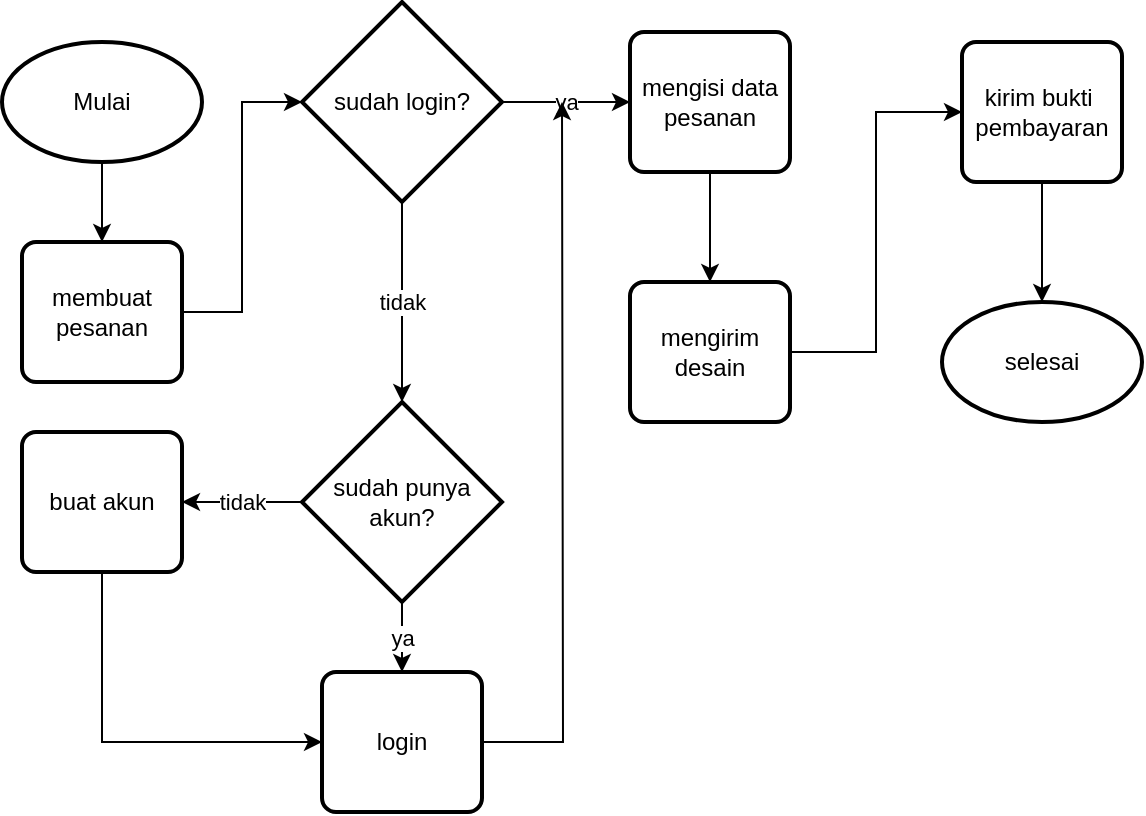 <mxfile version="21.1.2" type="github">
  <diagram id="C5RBs43oDa-KdzZeNtuy" name="Page-1">
    <mxGraphModel dx="880" dy="444" grid="1" gridSize="10" guides="1" tooltips="1" connect="1" arrows="1" fold="1" page="1" pageScale="1" pageWidth="827" pageHeight="1169" math="0" shadow="0">
      <root>
        <mxCell id="WIyWlLk6GJQsqaUBKTNV-0" />
        <mxCell id="WIyWlLk6GJQsqaUBKTNV-1" parent="WIyWlLk6GJQsqaUBKTNV-0" />
        <mxCell id="Kk4UuMxSO7qUKDfmDmGR-4" style="edgeStyle=orthogonalEdgeStyle;rounded=0;orthogonalLoop=1;jettySize=auto;html=1;exitX=0.5;exitY=1;exitDx=0;exitDy=0;exitPerimeter=0;entryX=0.5;entryY=0;entryDx=0;entryDy=0;" parent="WIyWlLk6GJQsqaUBKTNV-1" source="Kk4UuMxSO7qUKDfmDmGR-0" target="Kk4UuMxSO7qUKDfmDmGR-1" edge="1">
          <mxGeometry relative="1" as="geometry" />
        </mxCell>
        <mxCell id="Kk4UuMxSO7qUKDfmDmGR-0" value="Mulai" style="strokeWidth=2;html=1;shape=mxgraph.flowchart.start_1;whiteSpace=wrap;" parent="WIyWlLk6GJQsqaUBKTNV-1" vertex="1">
          <mxGeometry x="20" y="40" width="100" height="60" as="geometry" />
        </mxCell>
        <mxCell id="Kk4UuMxSO7qUKDfmDmGR-29" style="edgeStyle=orthogonalEdgeStyle;rounded=0;orthogonalLoop=1;jettySize=auto;html=1;exitX=1;exitY=0.5;exitDx=0;exitDy=0;entryX=0;entryY=0.5;entryDx=0;entryDy=0;entryPerimeter=0;" parent="WIyWlLk6GJQsqaUBKTNV-1" source="Kk4UuMxSO7qUKDfmDmGR-1" target="Kk4UuMxSO7qUKDfmDmGR-2" edge="1">
          <mxGeometry relative="1" as="geometry" />
        </mxCell>
        <mxCell id="Kk4UuMxSO7qUKDfmDmGR-1" value="membuat pesanan" style="rounded=1;whiteSpace=wrap;html=1;absoluteArcSize=1;arcSize=14;strokeWidth=2;" parent="WIyWlLk6GJQsqaUBKTNV-1" vertex="1">
          <mxGeometry x="30" y="140" width="80" height="70" as="geometry" />
        </mxCell>
        <mxCell id="Kk4UuMxSO7qUKDfmDmGR-26" value="tidak" style="edgeStyle=orthogonalEdgeStyle;rounded=0;orthogonalLoop=1;jettySize=auto;html=1;exitX=0.5;exitY=1;exitDx=0;exitDy=0;exitPerimeter=0;entryX=0.5;entryY=0;entryDx=0;entryDy=0;entryPerimeter=0;" parent="WIyWlLk6GJQsqaUBKTNV-1" source="Kk4UuMxSO7qUKDfmDmGR-2" target="Kk4UuMxSO7qUKDfmDmGR-3" edge="1">
          <mxGeometry relative="1" as="geometry" />
        </mxCell>
        <mxCell id="Kk4UuMxSO7qUKDfmDmGR-30" value="ya" style="edgeStyle=orthogonalEdgeStyle;rounded=0;orthogonalLoop=1;jettySize=auto;html=1;exitX=1;exitY=0.5;exitDx=0;exitDy=0;exitPerimeter=0;entryX=0;entryY=0.5;entryDx=0;entryDy=0;" parent="WIyWlLk6GJQsqaUBKTNV-1" source="Kk4UuMxSO7qUKDfmDmGR-2" target="Kk4UuMxSO7qUKDfmDmGR-14" edge="1">
          <mxGeometry relative="1" as="geometry" />
        </mxCell>
        <mxCell id="Kk4UuMxSO7qUKDfmDmGR-2" value="sudah login?" style="strokeWidth=2;html=1;shape=mxgraph.flowchart.decision;whiteSpace=wrap;" parent="WIyWlLk6GJQsqaUBKTNV-1" vertex="1">
          <mxGeometry x="170" y="20" width="100" height="100" as="geometry" />
        </mxCell>
        <mxCell id="Kk4UuMxSO7qUKDfmDmGR-25" value="tidak" style="edgeStyle=orthogonalEdgeStyle;rounded=0;orthogonalLoop=1;jettySize=auto;html=1;exitX=0;exitY=0.5;exitDx=0;exitDy=0;exitPerimeter=0;" parent="WIyWlLk6GJQsqaUBKTNV-1" source="Kk4UuMxSO7qUKDfmDmGR-3" target="Kk4UuMxSO7qUKDfmDmGR-8" edge="1">
          <mxGeometry relative="1" as="geometry" />
        </mxCell>
        <mxCell id="Kk4UuMxSO7qUKDfmDmGR-27" value="ya" style="edgeStyle=orthogonalEdgeStyle;rounded=0;orthogonalLoop=1;jettySize=auto;html=1;exitX=0.5;exitY=1;exitDx=0;exitDy=0;exitPerimeter=0;entryX=0.5;entryY=0;entryDx=0;entryDy=0;" parent="WIyWlLk6GJQsqaUBKTNV-1" source="Kk4UuMxSO7qUKDfmDmGR-3" target="Kk4UuMxSO7qUKDfmDmGR-10" edge="1">
          <mxGeometry relative="1" as="geometry" />
        </mxCell>
        <mxCell id="Kk4UuMxSO7qUKDfmDmGR-3" value="sudah punya akun?" style="strokeWidth=2;html=1;shape=mxgraph.flowchart.decision;whiteSpace=wrap;" parent="WIyWlLk6GJQsqaUBKTNV-1" vertex="1">
          <mxGeometry x="170" y="220" width="100" height="100" as="geometry" />
        </mxCell>
        <mxCell id="Kk4UuMxSO7qUKDfmDmGR-31" style="edgeStyle=orthogonalEdgeStyle;rounded=0;orthogonalLoop=1;jettySize=auto;html=1;exitX=0.5;exitY=1;exitDx=0;exitDy=0;entryX=0;entryY=0.5;entryDx=0;entryDy=0;" parent="WIyWlLk6GJQsqaUBKTNV-1" source="Kk4UuMxSO7qUKDfmDmGR-8" target="Kk4UuMxSO7qUKDfmDmGR-10" edge="1">
          <mxGeometry relative="1" as="geometry" />
        </mxCell>
        <mxCell id="Kk4UuMxSO7qUKDfmDmGR-8" value="buat akun" style="rounded=1;whiteSpace=wrap;html=1;absoluteArcSize=1;arcSize=14;strokeWidth=2;" parent="WIyWlLk6GJQsqaUBKTNV-1" vertex="1">
          <mxGeometry x="30" y="235" width="80" height="70" as="geometry" />
        </mxCell>
        <mxCell id="Kk4UuMxSO7qUKDfmDmGR-28" style="edgeStyle=orthogonalEdgeStyle;rounded=0;orthogonalLoop=1;jettySize=auto;html=1;exitX=1;exitY=0.5;exitDx=0;exitDy=0;" parent="WIyWlLk6GJQsqaUBKTNV-1" source="Kk4UuMxSO7qUKDfmDmGR-10" edge="1">
          <mxGeometry relative="1" as="geometry">
            <mxPoint x="300" y="70" as="targetPoint" />
          </mxGeometry>
        </mxCell>
        <mxCell id="Kk4UuMxSO7qUKDfmDmGR-10" value="login" style="rounded=1;whiteSpace=wrap;html=1;absoluteArcSize=1;arcSize=14;strokeWidth=2;" parent="WIyWlLk6GJQsqaUBKTNV-1" vertex="1">
          <mxGeometry x="180" y="355" width="80" height="70" as="geometry" />
        </mxCell>
        <mxCell id="Kk4UuMxSO7qUKDfmDmGR-21" style="edgeStyle=orthogonalEdgeStyle;rounded=0;orthogonalLoop=1;jettySize=auto;html=1;exitX=0.5;exitY=1;exitDx=0;exitDy=0;entryX=0.5;entryY=0;entryDx=0;entryDy=0;" parent="WIyWlLk6GJQsqaUBKTNV-1" source="Kk4UuMxSO7qUKDfmDmGR-14" target="Kk4UuMxSO7qUKDfmDmGR-18" edge="1">
          <mxGeometry relative="1" as="geometry" />
        </mxCell>
        <mxCell id="Kk4UuMxSO7qUKDfmDmGR-14" value="mengisi data pesanan" style="rounded=1;whiteSpace=wrap;html=1;absoluteArcSize=1;arcSize=14;strokeWidth=2;" parent="WIyWlLk6GJQsqaUBKTNV-1" vertex="1">
          <mxGeometry x="334" y="35" width="80" height="70" as="geometry" />
        </mxCell>
        <mxCell id="Kk4UuMxSO7qUKDfmDmGR-24" style="edgeStyle=orthogonalEdgeStyle;rounded=0;orthogonalLoop=1;jettySize=auto;html=1;exitX=1;exitY=0.5;exitDx=0;exitDy=0;entryX=0;entryY=0.5;entryDx=0;entryDy=0;" parent="WIyWlLk6GJQsqaUBKTNV-1" source="Kk4UuMxSO7qUKDfmDmGR-18" target="Kk4UuMxSO7qUKDfmDmGR-19" edge="1">
          <mxGeometry relative="1" as="geometry" />
        </mxCell>
        <mxCell id="Kk4UuMxSO7qUKDfmDmGR-18" value="mengirim desain" style="rounded=1;whiteSpace=wrap;html=1;absoluteArcSize=1;arcSize=14;strokeWidth=2;" parent="WIyWlLk6GJQsqaUBKTNV-1" vertex="1">
          <mxGeometry x="334" y="160" width="80" height="70" as="geometry" />
        </mxCell>
        <mxCell id="Kk4UuMxSO7qUKDfmDmGR-23" style="edgeStyle=orthogonalEdgeStyle;rounded=0;orthogonalLoop=1;jettySize=auto;html=1;exitX=0.5;exitY=1;exitDx=0;exitDy=0;entryX=0.5;entryY=0;entryDx=0;entryDy=0;entryPerimeter=0;" parent="WIyWlLk6GJQsqaUBKTNV-1" source="Kk4UuMxSO7qUKDfmDmGR-19" target="Kk4UuMxSO7qUKDfmDmGR-20" edge="1">
          <mxGeometry relative="1" as="geometry" />
        </mxCell>
        <mxCell id="Kk4UuMxSO7qUKDfmDmGR-19" value="kirim bukti&amp;nbsp; pembayaran" style="rounded=1;whiteSpace=wrap;html=1;absoluteArcSize=1;arcSize=14;strokeWidth=2;" parent="WIyWlLk6GJQsqaUBKTNV-1" vertex="1">
          <mxGeometry x="500" y="40" width="80" height="70" as="geometry" />
        </mxCell>
        <mxCell id="Kk4UuMxSO7qUKDfmDmGR-20" value="selesai" style="strokeWidth=2;html=1;shape=mxgraph.flowchart.start_1;whiteSpace=wrap;" parent="WIyWlLk6GJQsqaUBKTNV-1" vertex="1">
          <mxGeometry x="490" y="170" width="100" height="60" as="geometry" />
        </mxCell>
      </root>
    </mxGraphModel>
  </diagram>
</mxfile>

